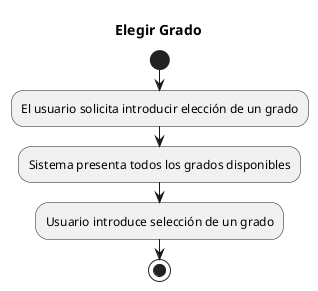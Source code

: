 @startuml
title Elegir Grado
start
:El usuario solicita introducir elección de un grado;
:Sistema presenta todos los grados disponibles;
:Usuario introduce selección de un grado;
stop
@enduml
